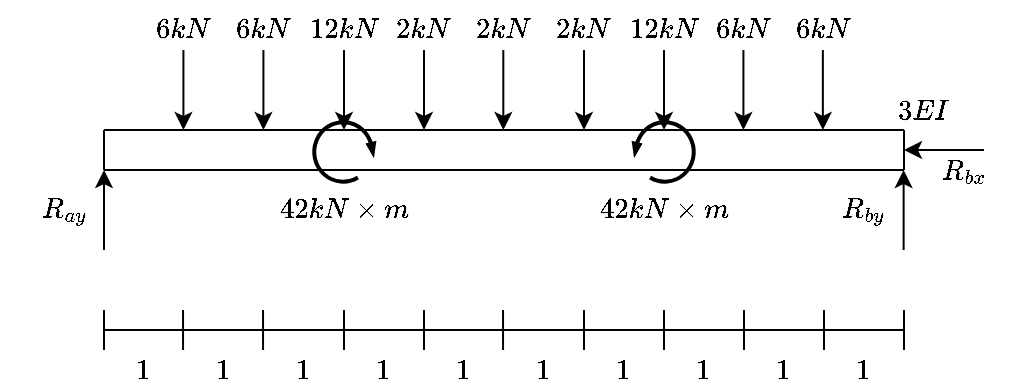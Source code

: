 <mxfile version="15.3.5" type="device"><diagram id="s767PioBllFckC6U_0Ss" name="Page-1"><mxGraphModel dx="718" dy="331" grid="1" gridSize="10" guides="1" tooltips="1" connect="1" arrows="1" fold="1" page="1" pageScale="1" pageWidth="850" pageHeight="1100" math="1" shadow="0"><root><mxCell id="0"/><mxCell id="1" parent="0"/><mxCell id="yg9ri_Nfl8YxJD5GNoQ9-2" value="" style="endArrow=classic;html=1;" parent="1" edge="1"><mxGeometry width="50" height="50" relative="1" as="geometry"><mxPoint x="200" y="370" as="sourcePoint"/><mxPoint x="200" y="330" as="targetPoint"/></mxGeometry></mxCell><mxCell id="yg9ri_Nfl8YxJD5GNoQ9-3" value="" style="endArrow=classic;html=1;" parent="1" edge="1"><mxGeometry width="50" height="50" relative="1" as="geometry"><mxPoint x="640" y="320" as="sourcePoint"/><mxPoint x="600" y="320" as="targetPoint"/></mxGeometry></mxCell><mxCell id="yg9ri_Nfl8YxJD5GNoQ9-4" value="&lt;div&gt;$$R_{ay}$$&lt;/div&gt;" style="text;html=1;strokeColor=none;fillColor=none;align=center;verticalAlign=middle;whiteSpace=wrap;rounded=0;" parent="1" vertex="1"><mxGeometry x="160" y="340" width="40" height="20" as="geometry"/></mxCell><mxCell id="yg9ri_Nfl8YxJD5GNoQ9-5" value="&lt;div&gt;$$R_{bx}$$&lt;/div&gt;" style="text;html=1;strokeColor=none;fillColor=none;align=center;verticalAlign=middle;whiteSpace=wrap;rounded=0;" parent="1" vertex="1"><mxGeometry x="610" y="320" width="40" height="20" as="geometry"/></mxCell><mxCell id="yg9ri_Nfl8YxJD5GNoQ9-6" value="" style="endArrow=classic;html=1;" parent="1" edge="1"><mxGeometry width="50" height="50" relative="1" as="geometry"><mxPoint x="599.81" y="370" as="sourcePoint"/><mxPoint x="599.81" y="330" as="targetPoint"/></mxGeometry></mxCell><mxCell id="yg9ri_Nfl8YxJD5GNoQ9-7" value="&lt;div&gt;$$R_{by}$$&lt;/div&gt;" style="text;html=1;strokeColor=none;fillColor=none;align=center;verticalAlign=middle;whiteSpace=wrap;rounded=0;" parent="1" vertex="1"><mxGeometry x="560" y="340" width="40" height="20" as="geometry"/></mxCell><mxCell id="yg9ri_Nfl8YxJD5GNoQ9-8" value="" style="group" parent="1" vertex="1" connectable="0"><mxGeometry x="200" y="400" width="400" height="40" as="geometry"/></mxCell><mxCell id="yg9ri_Nfl8YxJD5GNoQ9-9" value="" style="endArrow=none;html=1;" parent="yg9ri_Nfl8YxJD5GNoQ9-8" edge="1"><mxGeometry width="50" height="50" relative="1" as="geometry"><mxPoint y="10" as="sourcePoint"/><mxPoint x="400" y="10" as="targetPoint"/></mxGeometry></mxCell><mxCell id="yg9ri_Nfl8YxJD5GNoQ9-10" value="" style="endArrow=none;html=1;" parent="yg9ri_Nfl8YxJD5GNoQ9-8" edge="1"><mxGeometry width="50" height="50" relative="1" as="geometry"><mxPoint y="20" as="sourcePoint"/><mxPoint as="targetPoint"/></mxGeometry></mxCell><mxCell id="yg9ri_Nfl8YxJD5GNoQ9-11" value="" style="endArrow=none;html=1;" parent="yg9ri_Nfl8YxJD5GNoQ9-8" edge="1"><mxGeometry width="50" height="50" relative="1" as="geometry"><mxPoint x="39.52" y="20" as="sourcePoint"/><mxPoint x="39.52" as="targetPoint"/></mxGeometry></mxCell><mxCell id="yg9ri_Nfl8YxJD5GNoQ9-12" value="" style="endArrow=none;html=1;" parent="yg9ri_Nfl8YxJD5GNoQ9-8" edge="1"><mxGeometry width="50" height="50" relative="1" as="geometry"><mxPoint x="79.52" y="20" as="sourcePoint"/><mxPoint x="79.52" as="targetPoint"/></mxGeometry></mxCell><mxCell id="yg9ri_Nfl8YxJD5GNoQ9-13" value="" style="endArrow=none;html=1;" parent="yg9ri_Nfl8YxJD5GNoQ9-8" edge="1"><mxGeometry width="50" height="50" relative="1" as="geometry"><mxPoint x="120" y="20" as="sourcePoint"/><mxPoint x="120" as="targetPoint"/></mxGeometry></mxCell><mxCell id="yg9ri_Nfl8YxJD5GNoQ9-14" value="" style="endArrow=none;html=1;" parent="yg9ri_Nfl8YxJD5GNoQ9-8" edge="1"><mxGeometry width="50" height="50" relative="1" as="geometry"><mxPoint x="160" y="20" as="sourcePoint"/><mxPoint x="160" as="targetPoint"/></mxGeometry></mxCell><mxCell id="yg9ri_Nfl8YxJD5GNoQ9-15" value="" style="endArrow=none;html=1;" parent="yg9ri_Nfl8YxJD5GNoQ9-8" edge="1"><mxGeometry width="50" height="50" relative="1" as="geometry"><mxPoint x="199.52" y="20" as="sourcePoint"/><mxPoint x="199.52" as="targetPoint"/></mxGeometry></mxCell><mxCell id="yg9ri_Nfl8YxJD5GNoQ9-16" value="" style="endArrow=none;html=1;" parent="yg9ri_Nfl8YxJD5GNoQ9-8" edge="1"><mxGeometry width="50" height="50" relative="1" as="geometry"><mxPoint x="240" y="20" as="sourcePoint"/><mxPoint x="240" as="targetPoint"/></mxGeometry></mxCell><mxCell id="yg9ri_Nfl8YxJD5GNoQ9-17" value="" style="endArrow=none;html=1;" parent="yg9ri_Nfl8YxJD5GNoQ9-8" edge="1"><mxGeometry width="50" height="50" relative="1" as="geometry"><mxPoint x="280" y="20" as="sourcePoint"/><mxPoint x="280" as="targetPoint"/></mxGeometry></mxCell><mxCell id="yg9ri_Nfl8YxJD5GNoQ9-18" value="" style="endArrow=none;html=1;" parent="yg9ri_Nfl8YxJD5GNoQ9-8" edge="1"><mxGeometry width="50" height="50" relative="1" as="geometry"><mxPoint x="320" y="20" as="sourcePoint"/><mxPoint x="320" as="targetPoint"/></mxGeometry></mxCell><mxCell id="yg9ri_Nfl8YxJD5GNoQ9-19" value="" style="endArrow=none;html=1;" parent="yg9ri_Nfl8YxJD5GNoQ9-8" edge="1"><mxGeometry width="50" height="50" relative="1" as="geometry"><mxPoint x="360" y="20" as="sourcePoint"/><mxPoint x="360" as="targetPoint"/></mxGeometry></mxCell><mxCell id="yg9ri_Nfl8YxJD5GNoQ9-20" value="" style="endArrow=none;html=1;" parent="yg9ri_Nfl8YxJD5GNoQ9-8" edge="1"><mxGeometry width="50" height="50" relative="1" as="geometry"><mxPoint x="400" y="20" as="sourcePoint"/><mxPoint x="400" as="targetPoint"/></mxGeometry></mxCell><mxCell id="yg9ri_Nfl8YxJD5GNoQ9-21" value="$$1$$" style="text;html=1;strokeColor=none;fillColor=none;align=center;verticalAlign=middle;whiteSpace=wrap;rounded=0;" parent="yg9ri_Nfl8YxJD5GNoQ9-8" vertex="1"><mxGeometry y="20" width="40" height="20" as="geometry"/></mxCell><mxCell id="yg9ri_Nfl8YxJD5GNoQ9-22" value="$$1$$" style="text;html=1;strokeColor=none;fillColor=none;align=center;verticalAlign=middle;whiteSpace=wrap;rounded=0;" parent="yg9ri_Nfl8YxJD5GNoQ9-8" vertex="1"><mxGeometry x="40" y="20" width="40" height="20" as="geometry"/></mxCell><mxCell id="yg9ri_Nfl8YxJD5GNoQ9-23" value="$$1$$" style="text;html=1;strokeColor=none;fillColor=none;align=center;verticalAlign=middle;whiteSpace=wrap;rounded=0;" parent="yg9ri_Nfl8YxJD5GNoQ9-8" vertex="1"><mxGeometry x="80" y="20" width="40" height="20" as="geometry"/></mxCell><mxCell id="yg9ri_Nfl8YxJD5GNoQ9-24" value="$$1$$" style="text;html=1;strokeColor=none;fillColor=none;align=center;verticalAlign=middle;whiteSpace=wrap;rounded=0;" parent="yg9ri_Nfl8YxJD5GNoQ9-8" vertex="1"><mxGeometry x="120" y="20" width="40" height="20" as="geometry"/></mxCell><mxCell id="yg9ri_Nfl8YxJD5GNoQ9-25" value="$$1$$" style="text;html=1;strokeColor=none;fillColor=none;align=center;verticalAlign=middle;whiteSpace=wrap;rounded=0;" parent="yg9ri_Nfl8YxJD5GNoQ9-8" vertex="1"><mxGeometry x="160" y="20" width="40" height="20" as="geometry"/></mxCell><mxCell id="yg9ri_Nfl8YxJD5GNoQ9-26" value="$$1$$" style="text;html=1;strokeColor=none;fillColor=none;align=center;verticalAlign=middle;whiteSpace=wrap;rounded=0;" parent="yg9ri_Nfl8YxJD5GNoQ9-8" vertex="1"><mxGeometry x="200" y="20" width="40" height="20" as="geometry"/></mxCell><mxCell id="yg9ri_Nfl8YxJD5GNoQ9-27" value="$$1$$" style="text;html=1;strokeColor=none;fillColor=none;align=center;verticalAlign=middle;whiteSpace=wrap;rounded=0;" parent="yg9ri_Nfl8YxJD5GNoQ9-8" vertex="1"><mxGeometry x="240" y="20" width="40" height="20" as="geometry"/></mxCell><mxCell id="yg9ri_Nfl8YxJD5GNoQ9-28" value="$$1$$" style="text;html=1;strokeColor=none;fillColor=none;align=center;verticalAlign=middle;whiteSpace=wrap;rounded=0;" parent="yg9ri_Nfl8YxJD5GNoQ9-8" vertex="1"><mxGeometry x="280" y="20" width="40" height="20" as="geometry"/></mxCell><mxCell id="yg9ri_Nfl8YxJD5GNoQ9-29" value="$$1$$" style="text;html=1;strokeColor=none;fillColor=none;align=center;verticalAlign=middle;whiteSpace=wrap;rounded=0;" parent="yg9ri_Nfl8YxJD5GNoQ9-8" vertex="1"><mxGeometry x="320" y="20" width="40" height="20" as="geometry"/></mxCell><mxCell id="yg9ri_Nfl8YxJD5GNoQ9-30" value="$$1$$" style="text;html=1;strokeColor=none;fillColor=none;align=center;verticalAlign=middle;whiteSpace=wrap;rounded=0;" parent="yg9ri_Nfl8YxJD5GNoQ9-8" vertex="1"><mxGeometry x="360" y="20" width="40" height="20" as="geometry"/></mxCell><mxCell id="yg9ri_Nfl8YxJD5GNoQ9-38" value="" style="endArrow=none;html=1;" parent="1" edge="1"><mxGeometry width="50" height="50" relative="1" as="geometry"><mxPoint x="200" y="310" as="sourcePoint"/><mxPoint x="600" y="310" as="targetPoint"/></mxGeometry></mxCell><mxCell id="yg9ri_Nfl8YxJD5GNoQ9-40" value="" style="endArrow=none;html=1;" parent="1" edge="1"><mxGeometry width="50" height="50" relative="1" as="geometry"><mxPoint x="240" y="270" as="sourcePoint"/><mxPoint x="240" y="270" as="targetPoint"/></mxGeometry></mxCell><mxCell id="yg9ri_Nfl8YxJD5GNoQ9-49" value="$$3EI$$" style="text;html=1;strokeColor=none;fillColor=none;align=center;verticalAlign=middle;whiteSpace=wrap;rounded=0;" parent="1" vertex="1"><mxGeometry x="590" y="290" width="40" height="20" as="geometry"/></mxCell><mxCell id="yg9ri_Nfl8YxJD5GNoQ9-51" value="" style="endArrow=none;html=1;" parent="1" edge="1"><mxGeometry width="50" height="50" relative="1" as="geometry"><mxPoint x="200" y="330" as="sourcePoint"/><mxPoint x="600" y="330" as="targetPoint"/></mxGeometry></mxCell><mxCell id="yg9ri_Nfl8YxJD5GNoQ9-52" value="" style="endArrow=classic;html=1;" parent="1" edge="1"><mxGeometry width="50" height="50" relative="1" as="geometry"><mxPoint x="239.71" y="270" as="sourcePoint"/><mxPoint x="239.71" y="310" as="targetPoint"/></mxGeometry></mxCell><mxCell id="yg9ri_Nfl8YxJD5GNoQ9-53" value="" style="endArrow=classic;html=1;" parent="1" edge="1"><mxGeometry width="50" height="50" relative="1" as="geometry"><mxPoint x="279.71" y="270" as="sourcePoint"/><mxPoint x="279.71" y="310" as="targetPoint"/></mxGeometry></mxCell><mxCell id="yg9ri_Nfl8YxJD5GNoQ9-54" value="" style="endArrow=classic;html=1;" parent="1" edge="1"><mxGeometry width="50" height="50" relative="1" as="geometry"><mxPoint x="320" y="270" as="sourcePoint"/><mxPoint x="320" y="310" as="targetPoint"/></mxGeometry></mxCell><mxCell id="yg9ri_Nfl8YxJD5GNoQ9-55" value="" style="endArrow=classic;html=1;" parent="1" edge="1"><mxGeometry width="50" height="50" relative="1" as="geometry"><mxPoint x="360" y="270" as="sourcePoint"/><mxPoint x="360" y="310" as="targetPoint"/></mxGeometry></mxCell><mxCell id="yg9ri_Nfl8YxJD5GNoQ9-56" value="" style="endArrow=classic;html=1;" parent="1" edge="1"><mxGeometry width="50" height="50" relative="1" as="geometry"><mxPoint x="399.66" y="270" as="sourcePoint"/><mxPoint x="399.66" y="310" as="targetPoint"/></mxGeometry></mxCell><mxCell id="yg9ri_Nfl8YxJD5GNoQ9-57" value="" style="endArrow=classic;html=1;" parent="1" edge="1"><mxGeometry width="50" height="50" relative="1" as="geometry"><mxPoint x="480" y="270" as="sourcePoint"/><mxPoint x="480" y="310" as="targetPoint"/></mxGeometry></mxCell><mxCell id="yg9ri_Nfl8YxJD5GNoQ9-58" value="" style="endArrow=classic;html=1;" parent="1" edge="1"><mxGeometry width="50" height="50" relative="1" as="geometry"><mxPoint x="440" y="270" as="sourcePoint"/><mxPoint x="440" y="310" as="targetPoint"/></mxGeometry></mxCell><mxCell id="yg9ri_Nfl8YxJD5GNoQ9-59" value="" style="endArrow=classic;html=1;" parent="1" edge="1"><mxGeometry width="50" height="50" relative="1" as="geometry"><mxPoint x="559.43" y="270" as="sourcePoint"/><mxPoint x="559.43" y="310" as="targetPoint"/></mxGeometry></mxCell><mxCell id="yg9ri_Nfl8YxJD5GNoQ9-61" value="&lt;div&gt;$$6 kN$$&lt;/div&gt;" style="text;html=1;strokeColor=none;fillColor=none;align=center;verticalAlign=middle;whiteSpace=wrap;rounded=0;" parent="1" vertex="1"><mxGeometry x="220" y="250" width="40" height="20" as="geometry"/></mxCell><mxCell id="yg9ri_Nfl8YxJD5GNoQ9-62" value="&lt;div&gt;$$6 kN$$&lt;/div&gt;" style="text;html=1;strokeColor=none;fillColor=none;align=center;verticalAlign=middle;whiteSpace=wrap;rounded=0;" parent="1" vertex="1"><mxGeometry x="260" y="250" width="40" height="20" as="geometry"/></mxCell><mxCell id="yg9ri_Nfl8YxJD5GNoQ9-63" value="&lt;div&gt;$$12 kN$$&lt;/div&gt;" style="text;html=1;strokeColor=none;fillColor=none;align=center;verticalAlign=middle;whiteSpace=wrap;rounded=0;" parent="1" vertex="1"><mxGeometry x="300" y="250" width="40" height="20" as="geometry"/></mxCell><mxCell id="yg9ri_Nfl8YxJD5GNoQ9-64" value="&lt;div&gt;$$2 kN$$&lt;/div&gt;" style="text;html=1;strokeColor=none;fillColor=none;align=center;verticalAlign=middle;whiteSpace=wrap;rounded=0;" parent="1" vertex="1"><mxGeometry x="340" y="250" width="40" height="20" as="geometry"/></mxCell><mxCell id="yg9ri_Nfl8YxJD5GNoQ9-65" value="&lt;div&gt;$$2 kN$$&lt;/div&gt;" style="text;html=1;strokeColor=none;fillColor=none;align=center;verticalAlign=middle;whiteSpace=wrap;rounded=0;" parent="1" vertex="1"><mxGeometry x="380" y="250" width="40" height="20" as="geometry"/></mxCell><mxCell id="yg9ri_Nfl8YxJD5GNoQ9-66" value="&lt;div&gt;$$2 kN$$&lt;/div&gt;" style="text;html=1;strokeColor=none;fillColor=none;align=center;verticalAlign=middle;whiteSpace=wrap;rounded=0;" parent="1" vertex="1"><mxGeometry x="420" y="250" width="40" height="20" as="geometry"/></mxCell><mxCell id="yg9ri_Nfl8YxJD5GNoQ9-67" value="&lt;div&gt;$$12 kN$$&lt;/div&gt;" style="text;html=1;strokeColor=none;fillColor=none;align=center;verticalAlign=middle;whiteSpace=wrap;rounded=0;" parent="1" vertex="1"><mxGeometry x="460" y="250" width="40" height="20" as="geometry"/></mxCell><mxCell id="yg9ri_Nfl8YxJD5GNoQ9-68" value="&lt;div&gt;$$6 kN$$&lt;/div&gt;" style="text;html=1;strokeColor=none;fillColor=none;align=center;verticalAlign=middle;whiteSpace=wrap;rounded=0;" parent="1" vertex="1"><mxGeometry x="500" y="250" width="40" height="20" as="geometry"/></mxCell><mxCell id="yg9ri_Nfl8YxJD5GNoQ9-69" value="&lt;div&gt;$$6 kN$$&lt;/div&gt;" style="text;html=1;strokeColor=none;fillColor=none;align=center;verticalAlign=middle;whiteSpace=wrap;rounded=0;" parent="1" vertex="1"><mxGeometry x="540" y="250" width="40" height="20" as="geometry"/></mxCell><mxCell id="1ioZIFmbD-BWyDw72bax-2" value="" style="endArrow=none;html=1;startSize=14;endSize=14;sourcePerimeterSpacing=8;targetPerimeterSpacing=8;" edge="1" parent="1"><mxGeometry width="50" height="50" relative="1" as="geometry"><mxPoint x="200" y="330" as="sourcePoint"/><mxPoint x="200" y="310" as="targetPoint"/></mxGeometry></mxCell><mxCell id="1ioZIFmbD-BWyDw72bax-3" value="" style="endArrow=none;html=1;startSize=14;endSize=14;sourcePerimeterSpacing=8;targetPerimeterSpacing=8;" edge="1" parent="1"><mxGeometry width="50" height="50" relative="1" as="geometry"><mxPoint x="600" y="330" as="sourcePoint"/><mxPoint x="600" y="310" as="targetPoint"/></mxGeometry></mxCell><mxCell id="1ioZIFmbD-BWyDw72bax-5" value="" style="endArrow=classic;html=1;" edge="1" parent="1"><mxGeometry width="50" height="50" relative="1" as="geometry"><mxPoint x="519.71" y="270" as="sourcePoint"/><mxPoint x="519.71" y="310" as="targetPoint"/></mxGeometry></mxCell><mxCell id="1ioZIFmbD-BWyDw72bax-6" value="" style="verticalLabelPosition=bottom;html=1;verticalAlign=top;strokeWidth=2;shape=mxgraph.lean_mapping.physical_pull;pointerEvents=1;sketch=0;rotation=-180;flipH=1;" vertex="1" parent="1"><mxGeometry x="305" y="306" width="30" height="30" as="geometry"/></mxCell><mxCell id="1ioZIFmbD-BWyDw72bax-7" value="" style="verticalLabelPosition=bottom;html=1;verticalAlign=top;strokeWidth=2;shape=mxgraph.lean_mapping.physical_pull;pointerEvents=1;sketch=0;rotation=-180;flipH=0;" vertex="1" parent="1"><mxGeometry x="465" y="306" width="30" height="30" as="geometry"/></mxCell><mxCell id="1ioZIFmbD-BWyDw72bax-8" value="&lt;div&gt;$$42 kN\times m$$&lt;/div&gt;" style="text;html=1;strokeColor=none;fillColor=none;align=center;verticalAlign=middle;whiteSpace=wrap;rounded=0;" vertex="1" parent="1"><mxGeometry x="300" y="340" width="40" height="20" as="geometry"/></mxCell><mxCell id="1ioZIFmbD-BWyDw72bax-10" value="&lt;div&gt;$$42 kN\times m$$&lt;/div&gt;" style="text;html=1;strokeColor=none;fillColor=none;align=center;verticalAlign=middle;whiteSpace=wrap;rounded=0;" vertex="1" parent="1"><mxGeometry x="460" y="340" width="40" height="20" as="geometry"/></mxCell></root></mxGraphModel></diagram></mxfile>